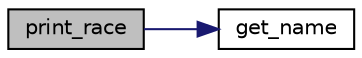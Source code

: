 digraph "print_race"
{
 // LATEX_PDF_SIZE
  edge [fontname="Helvetica",fontsize="10",labelfontname="Helvetica",labelfontsize="10"];
  node [fontname="Helvetica",fontsize="10",shape=record];
  rankdir="LR";
  Node1 [label="print_race",height=0.2,width=0.4,color="black", fillcolor="grey75", style="filled", fontcolor="black",tooltip="Allows you to display the race in the console."];
  Node1 -> Node2 [color="midnightblue",fontsize="10",style="solid",fontname="Helvetica"];
  Node2 [label="get_name",height=0.2,width=0.4,color="black", fillcolor="white", style="filled",URL="$escale_8c.html#af94afe3144299d45acd71da333f7a44a",tooltip=" "];
}
